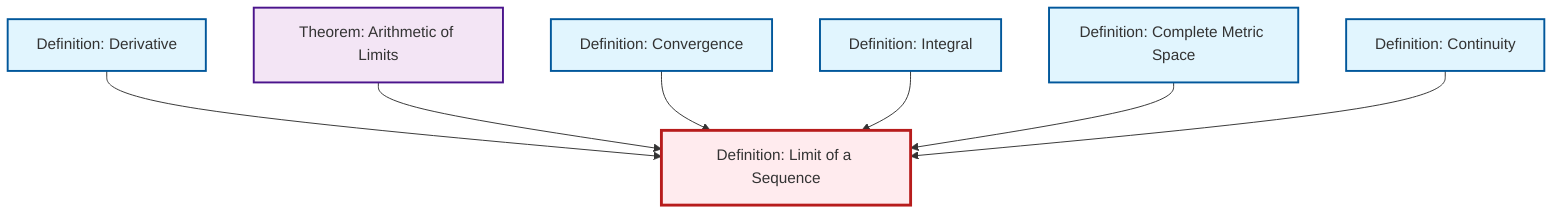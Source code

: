 graph TD
    classDef definition fill:#e1f5fe,stroke:#01579b,stroke-width:2px
    classDef theorem fill:#f3e5f5,stroke:#4a148c,stroke-width:2px
    classDef axiom fill:#fff3e0,stroke:#e65100,stroke-width:2px
    classDef example fill:#e8f5e9,stroke:#1b5e20,stroke-width:2px
    classDef current fill:#ffebee,stroke:#b71c1c,stroke-width:3px
    def-convergence["Definition: Convergence"]:::definition
    thm-limit-arithmetic["Theorem: Arithmetic of Limits"]:::theorem
    def-integral["Definition: Integral"]:::definition
    def-continuity["Definition: Continuity"]:::definition
    def-derivative["Definition: Derivative"]:::definition
    def-complete-metric-space["Definition: Complete Metric Space"]:::definition
    def-limit["Definition: Limit of a Sequence"]:::definition
    def-derivative --> def-limit
    thm-limit-arithmetic --> def-limit
    def-convergence --> def-limit
    def-integral --> def-limit
    def-complete-metric-space --> def-limit
    def-continuity --> def-limit
    class def-limit current